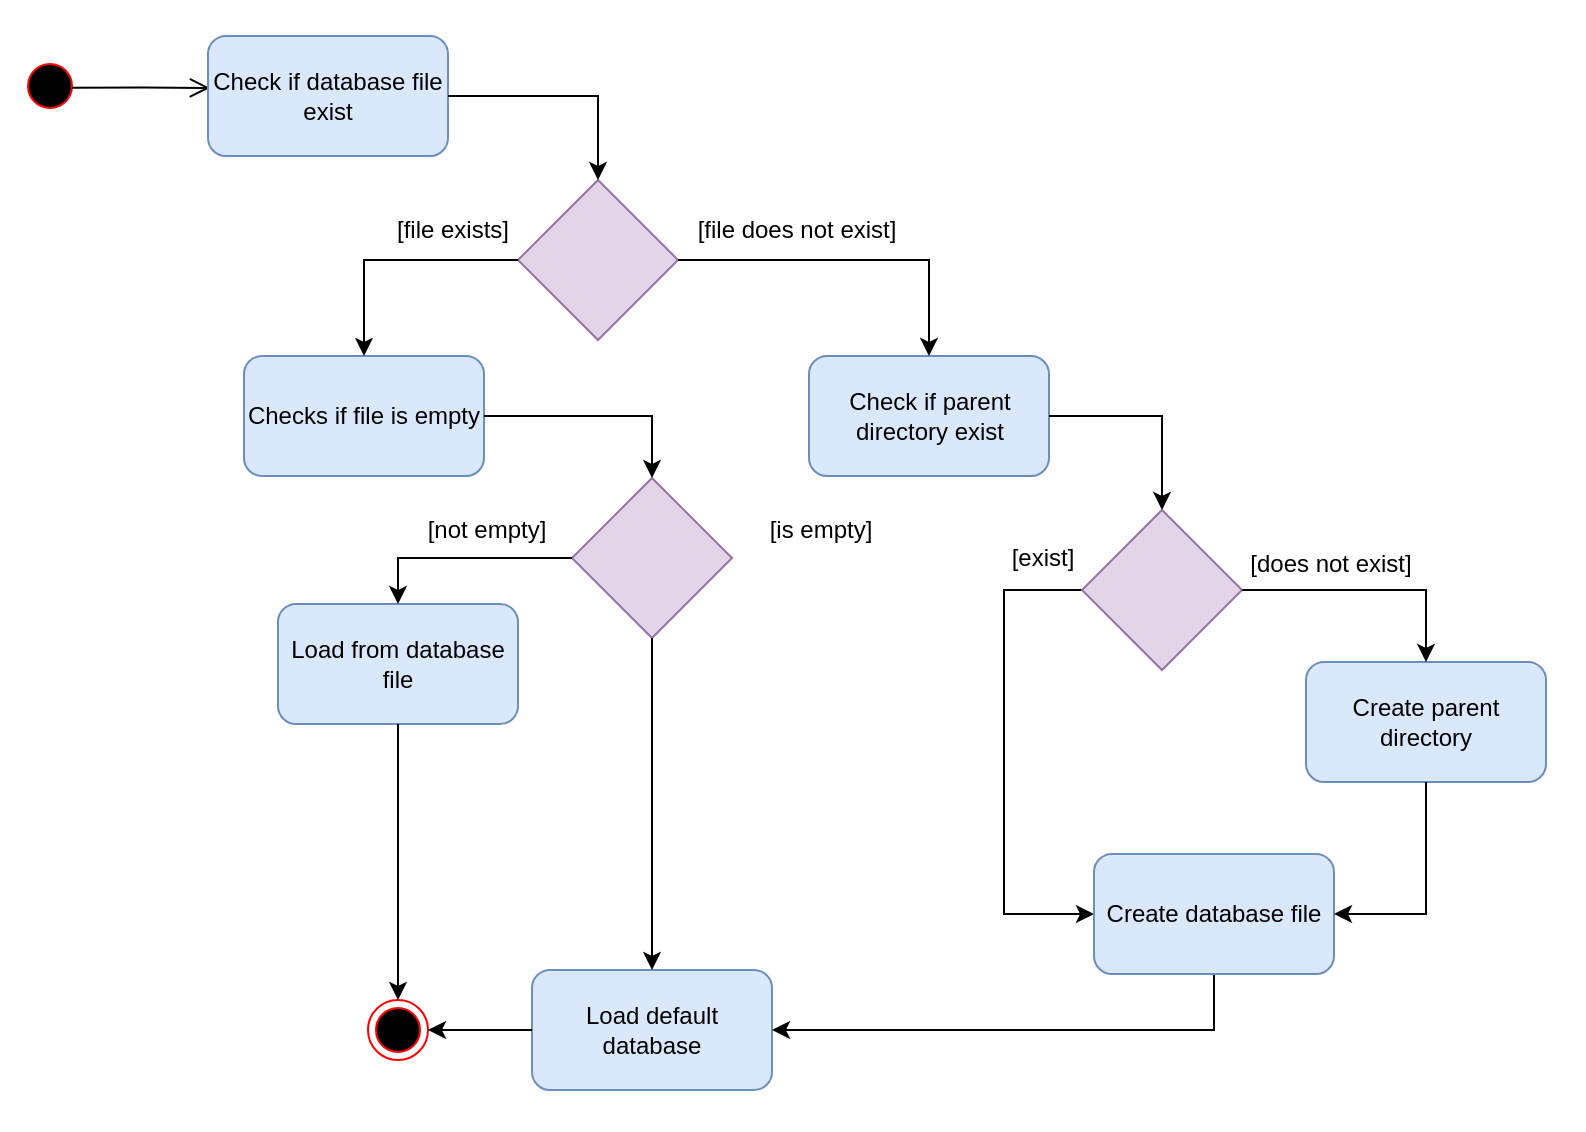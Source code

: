 <mxfile version="20.8.10" type="device"><diagram name="Page-1" id="iIjgThHYcFBI7fSDfPCQ"><mxGraphModel dx="1036" dy="614" grid="0" gridSize="10" guides="1" tooltips="1" connect="1" arrows="1" fold="1" page="1" pageScale="1" pageWidth="1169" pageHeight="827" math="0" shadow="0"><root><mxCell id="0"/><mxCell id="1" parent="0"/><mxCell id="17oy0p2XSGKv_-KG5bXH-66" value="" style="rounded=0;whiteSpace=wrap;html=1;strokeColor=none;fillColor=default;" parent="1" vertex="1"><mxGeometry x="137" y="67" width="792" height="565" as="geometry"/></mxCell><mxCell id="17oy0p2XSGKv_-KG5bXH-17" value="" style="ellipse;html=1;shape=startState;fillColor=#000000;strokeColor=#FF0000;" parent="1" vertex="1"><mxGeometry x="147" y="95" width="30" height="30" as="geometry"/></mxCell><mxCell id="17oy0p2XSGKv_-KG5bXH-18" value="" style="edgeStyle=orthogonalEdgeStyle;html=1;verticalAlign=bottom;endArrow=open;endSize=8;strokeColor=#000000;rounded=0;entryX=0.008;entryY=0.433;entryDx=0;entryDy=0;entryPerimeter=0;exitX=0.868;exitY=0.528;exitDx=0;exitDy=0;exitPerimeter=0;" parent="1" source="17oy0p2XSGKv_-KG5bXH-17" target="17oy0p2XSGKv_-KG5bXH-19" edge="1"><mxGeometry relative="1" as="geometry"><mxPoint x="239" y="111" as="targetPoint"/><mxPoint x="121" y="111" as="sourcePoint"/></mxGeometry></mxCell><mxCell id="17oy0p2XSGKv_-KG5bXH-19" value="Check if database file exist" style="rounded=1;whiteSpace=wrap;html=1;fillColor=#dae8fc;strokeColor=#6c8ebf;" parent="1" vertex="1"><mxGeometry x="241" y="85" width="120" height="60" as="geometry"/></mxCell><mxCell id="17oy0p2XSGKv_-KG5bXH-20" value="" style="rhombus;whiteSpace=wrap;html=1;rounded=0;fillColor=#e1d5e7;strokeColor=#9673a6;" parent="1" vertex="1"><mxGeometry x="396" y="157" width="80" height="80" as="geometry"/></mxCell><mxCell id="17oy0p2XSGKv_-KG5bXH-21" value="" style="edgeStyle=orthogonalEdgeStyle;rounded=0;orthogonalLoop=1;jettySize=auto;html=1;strokeColor=#000000;" parent="1" source="17oy0p2XSGKv_-KG5bXH-19" target="17oy0p2XSGKv_-KG5bXH-20" edge="1"><mxGeometry relative="1" as="geometry"/></mxCell><mxCell id="17oy0p2XSGKv_-KG5bXH-22" value="Check if parent directory exist" style="whiteSpace=wrap;html=1;rounded=1;fillColor=#dae8fc;strokeColor=#6c8ebf;" parent="1" vertex="1"><mxGeometry x="541.5" y="245" width="120" height="60" as="geometry"/></mxCell><mxCell id="17oy0p2XSGKv_-KG5bXH-23" value="" style="edgeStyle=orthogonalEdgeStyle;rounded=0;orthogonalLoop=1;jettySize=auto;html=1;strokeColor=#000000;entryX=0.5;entryY=0;entryDx=0;entryDy=0;" parent="1" source="17oy0p2XSGKv_-KG5bXH-20" target="17oy0p2XSGKv_-KG5bXH-22" edge="1"><mxGeometry relative="1" as="geometry"/></mxCell><mxCell id="17oy0p2XSGKv_-KG5bXH-26" value="Checks if file is empty" style="whiteSpace=wrap;html=1;rounded=1;fillColor=#dae8fc;strokeColor=#6c8ebf;" parent="1" vertex="1"><mxGeometry x="259" y="245" width="120" height="60" as="geometry"/></mxCell><mxCell id="17oy0p2XSGKv_-KG5bXH-27" value="" style="edgeStyle=orthogonalEdgeStyle;rounded=0;orthogonalLoop=1;jettySize=auto;html=1;strokeColor=#000000;" parent="1" source="17oy0p2XSGKv_-KG5bXH-20" target="17oy0p2XSGKv_-KG5bXH-26" edge="1"><mxGeometry relative="1" as="geometry"/></mxCell><mxCell id="17oy0p2XSGKv_-KG5bXH-28" value="[file does not exist]" style="text;html=1;align=center;verticalAlign=middle;resizable=0;points=[];autosize=1;strokeColor=none;fillColor=none;" parent="1" vertex="1"><mxGeometry x="476" y="169" width="117" height="26" as="geometry"/></mxCell><mxCell id="17oy0p2XSGKv_-KG5bXH-29" value="[file exists]" style="text;html=1;align=center;verticalAlign=middle;resizable=0;points=[];autosize=1;strokeColor=none;fillColor=none;" parent="1" vertex="1"><mxGeometry x="326" y="169" width="74" height="26" as="geometry"/></mxCell><mxCell id="17oy0p2XSGKv_-KG5bXH-30" value="" style="rhombus;whiteSpace=wrap;html=1;rounded=0;fillColor=#e1d5e7;strokeColor=#9673a6;" parent="1" vertex="1"><mxGeometry x="423" y="306" width="80" height="80" as="geometry"/></mxCell><mxCell id="17oy0p2XSGKv_-KG5bXH-31" value="" style="edgeStyle=orthogonalEdgeStyle;rounded=0;orthogonalLoop=1;jettySize=auto;html=1;strokeColor=#000000;" parent="1" source="17oy0p2XSGKv_-KG5bXH-26" target="17oy0p2XSGKv_-KG5bXH-30" edge="1"><mxGeometry relative="1" as="geometry"/></mxCell><mxCell id="17oy0p2XSGKv_-KG5bXH-32" value="Load from database file" style="whiteSpace=wrap;html=1;rounded=1;fillColor=#dae8fc;strokeColor=#6c8ebf;" parent="1" vertex="1"><mxGeometry x="276" y="369" width="120" height="60" as="geometry"/></mxCell><mxCell id="17oy0p2XSGKv_-KG5bXH-33" value="" style="edgeStyle=orthogonalEdgeStyle;rounded=0;orthogonalLoop=1;jettySize=auto;html=1;strokeColor=#000000;entryX=0.5;entryY=0;entryDx=0;entryDy=0;exitX=0;exitY=0.5;exitDx=0;exitDy=0;" parent="1" source="17oy0p2XSGKv_-KG5bXH-30" target="17oy0p2XSGKv_-KG5bXH-32" edge="1"><mxGeometry relative="1" as="geometry"/></mxCell><mxCell id="17oy0p2XSGKv_-KG5bXH-34" value="Load default database" style="whiteSpace=wrap;html=1;rounded=1;fillColor=#dae8fc;strokeColor=#6c8ebf;" parent="1" vertex="1"><mxGeometry x="403" y="552" width="120" height="60" as="geometry"/></mxCell><mxCell id="17oy0p2XSGKv_-KG5bXH-35" value="" style="edgeStyle=orthogonalEdgeStyle;rounded=0;orthogonalLoop=1;jettySize=auto;html=1;strokeColor=#000000;" parent="1" source="17oy0p2XSGKv_-KG5bXH-30" target="17oy0p2XSGKv_-KG5bXH-34" edge="1"><mxGeometry relative="1" as="geometry"/></mxCell><mxCell id="17oy0p2XSGKv_-KG5bXH-36" value="[is empty]" style="text;html=1;align=center;verticalAlign=middle;resizable=0;points=[];autosize=1;strokeColor=none;fillColor=none;" parent="1" vertex="1"><mxGeometry x="512" y="319" width="69" height="26" as="geometry"/></mxCell><mxCell id="17oy0p2XSGKv_-KG5bXH-37" value="[not empty]" style="text;html=1;align=center;verticalAlign=middle;resizable=0;points=[];autosize=1;strokeColor=none;fillColor=none;" parent="1" vertex="1"><mxGeometry x="341" y="319" width="77" height="26" as="geometry"/></mxCell><mxCell id="yzMRfJ5KhO-Ba0MxSrEP-3" style="edgeStyle=orthogonalEdgeStyle;rounded=0;orthogonalLoop=1;jettySize=auto;html=1;exitX=0;exitY=0.5;exitDx=0;exitDy=0;entryX=0;entryY=0.5;entryDx=0;entryDy=0;" parent="1" source="17oy0p2XSGKv_-KG5bXH-40" target="17oy0p2XSGKv_-KG5bXH-48" edge="1"><mxGeometry relative="1" as="geometry"><Array as="points"><mxPoint x="639" y="362"/><mxPoint x="639" y="524"/></Array></mxGeometry></mxCell><mxCell id="17oy0p2XSGKv_-KG5bXH-40" value="" style="rhombus;whiteSpace=wrap;html=1;rounded=0;fillColor=#e1d5e7;strokeColor=#9673a6;" parent="1" vertex="1"><mxGeometry x="678" y="322" width="80" height="80" as="geometry"/></mxCell><mxCell id="17oy0p2XSGKv_-KG5bXH-41" value="" style="edgeStyle=orthogonalEdgeStyle;rounded=0;orthogonalLoop=1;jettySize=auto;html=1;strokeColor=#000000;" parent="1" source="17oy0p2XSGKv_-KG5bXH-22" target="17oy0p2XSGKv_-KG5bXH-40" edge="1"><mxGeometry relative="1" as="geometry"/></mxCell><mxCell id="17oy0p2XSGKv_-KG5bXH-44" value="Create parent directory" style="whiteSpace=wrap;html=1;rounded=1;fillColor=#dae8fc;strokeColor=#6c8ebf;" parent="1" vertex="1"><mxGeometry x="790" y="398" width="120" height="60" as="geometry"/></mxCell><mxCell id="17oy0p2XSGKv_-KG5bXH-45" value="" style="edgeStyle=orthogonalEdgeStyle;rounded=0;orthogonalLoop=1;jettySize=auto;html=1;strokeColor=#000000;entryX=0.5;entryY=0;entryDx=0;entryDy=0;exitX=1;exitY=0.5;exitDx=0;exitDy=0;" parent="1" source="17oy0p2XSGKv_-KG5bXH-40" target="17oy0p2XSGKv_-KG5bXH-44" edge="1"><mxGeometry relative="1" as="geometry"/></mxCell><mxCell id="17oy0p2XSGKv_-KG5bXH-46" value="[exist]" style="text;html=1;align=center;verticalAlign=middle;resizable=0;points=[];autosize=1;strokeColor=none;fillColor=none;" parent="1" vertex="1"><mxGeometry x="633" y="333" width="49" height="26" as="geometry"/></mxCell><mxCell id="17oy0p2XSGKv_-KG5bXH-47" value="[does not exist]" style="text;html=1;align=center;verticalAlign=middle;resizable=0;points=[];autosize=1;strokeColor=none;fillColor=none;" parent="1" vertex="1"><mxGeometry x="752" y="336" width="99" height="26" as="geometry"/></mxCell><mxCell id="17oy0p2XSGKv_-KG5bXH-62" value="" style="edgeStyle=orthogonalEdgeStyle;rounded=0;orthogonalLoop=1;jettySize=auto;html=1;strokeColor=#000000;entryX=1;entryY=0.5;entryDx=0;entryDy=0;exitX=0.5;exitY=1;exitDx=0;exitDy=0;" parent="1" source="17oy0p2XSGKv_-KG5bXH-48" target="17oy0p2XSGKv_-KG5bXH-34" edge="1"><mxGeometry relative="1" as="geometry"><mxPoint x="861.918" y="596" as="targetPoint"/></mxGeometry></mxCell><mxCell id="17oy0p2XSGKv_-KG5bXH-48" value="Create database file" style="whiteSpace=wrap;html=1;rounded=1;fillColor=#dae8fc;strokeColor=#6c8ebf;" parent="1" vertex="1"><mxGeometry x="684" y="494" width="120" height="60" as="geometry"/></mxCell><mxCell id="17oy0p2XSGKv_-KG5bXH-50" style="edgeStyle=orthogonalEdgeStyle;rounded=0;orthogonalLoop=1;jettySize=auto;html=1;exitX=0.5;exitY=1;exitDx=0;exitDy=0;entryX=1;entryY=0.5;entryDx=0;entryDy=0;strokeColor=#000000;" parent="1" source="17oy0p2XSGKv_-KG5bXH-44" target="17oy0p2XSGKv_-KG5bXH-48" edge="1"><mxGeometry relative="1" as="geometry"/></mxCell><mxCell id="17oy0p2XSGKv_-KG5bXH-52" value="" style="ellipse;html=1;shape=endState;fillColor=#000000;strokeColor=#ff0000;rounded=0;" parent="1" vertex="1"><mxGeometry x="321" y="567" width="30" height="30" as="geometry"/></mxCell><mxCell id="17oy0p2XSGKv_-KG5bXH-58" style="rounded=0;orthogonalLoop=1;jettySize=auto;html=1;exitX=0.5;exitY=1;exitDx=0;exitDy=0;entryX=0.5;entryY=0;entryDx=0;entryDy=0;strokeColor=#000000;" parent="1" source="17oy0p2XSGKv_-KG5bXH-32" target="17oy0p2XSGKv_-KG5bXH-52" edge="1"><mxGeometry relative="1" as="geometry"/></mxCell><mxCell id="17oy0p2XSGKv_-KG5bXH-59" style="edgeStyle=none;rounded=0;orthogonalLoop=1;jettySize=auto;html=1;exitX=0;exitY=0.5;exitDx=0;exitDy=0;entryX=1;entryY=0.5;entryDx=0;entryDy=0;strokeColor=#000000;" parent="1" source="17oy0p2XSGKv_-KG5bXH-34" target="17oy0p2XSGKv_-KG5bXH-52" edge="1"><mxGeometry relative="1" as="geometry"><Array as="points"/></mxGeometry></mxCell></root></mxGraphModel></diagram></mxfile>